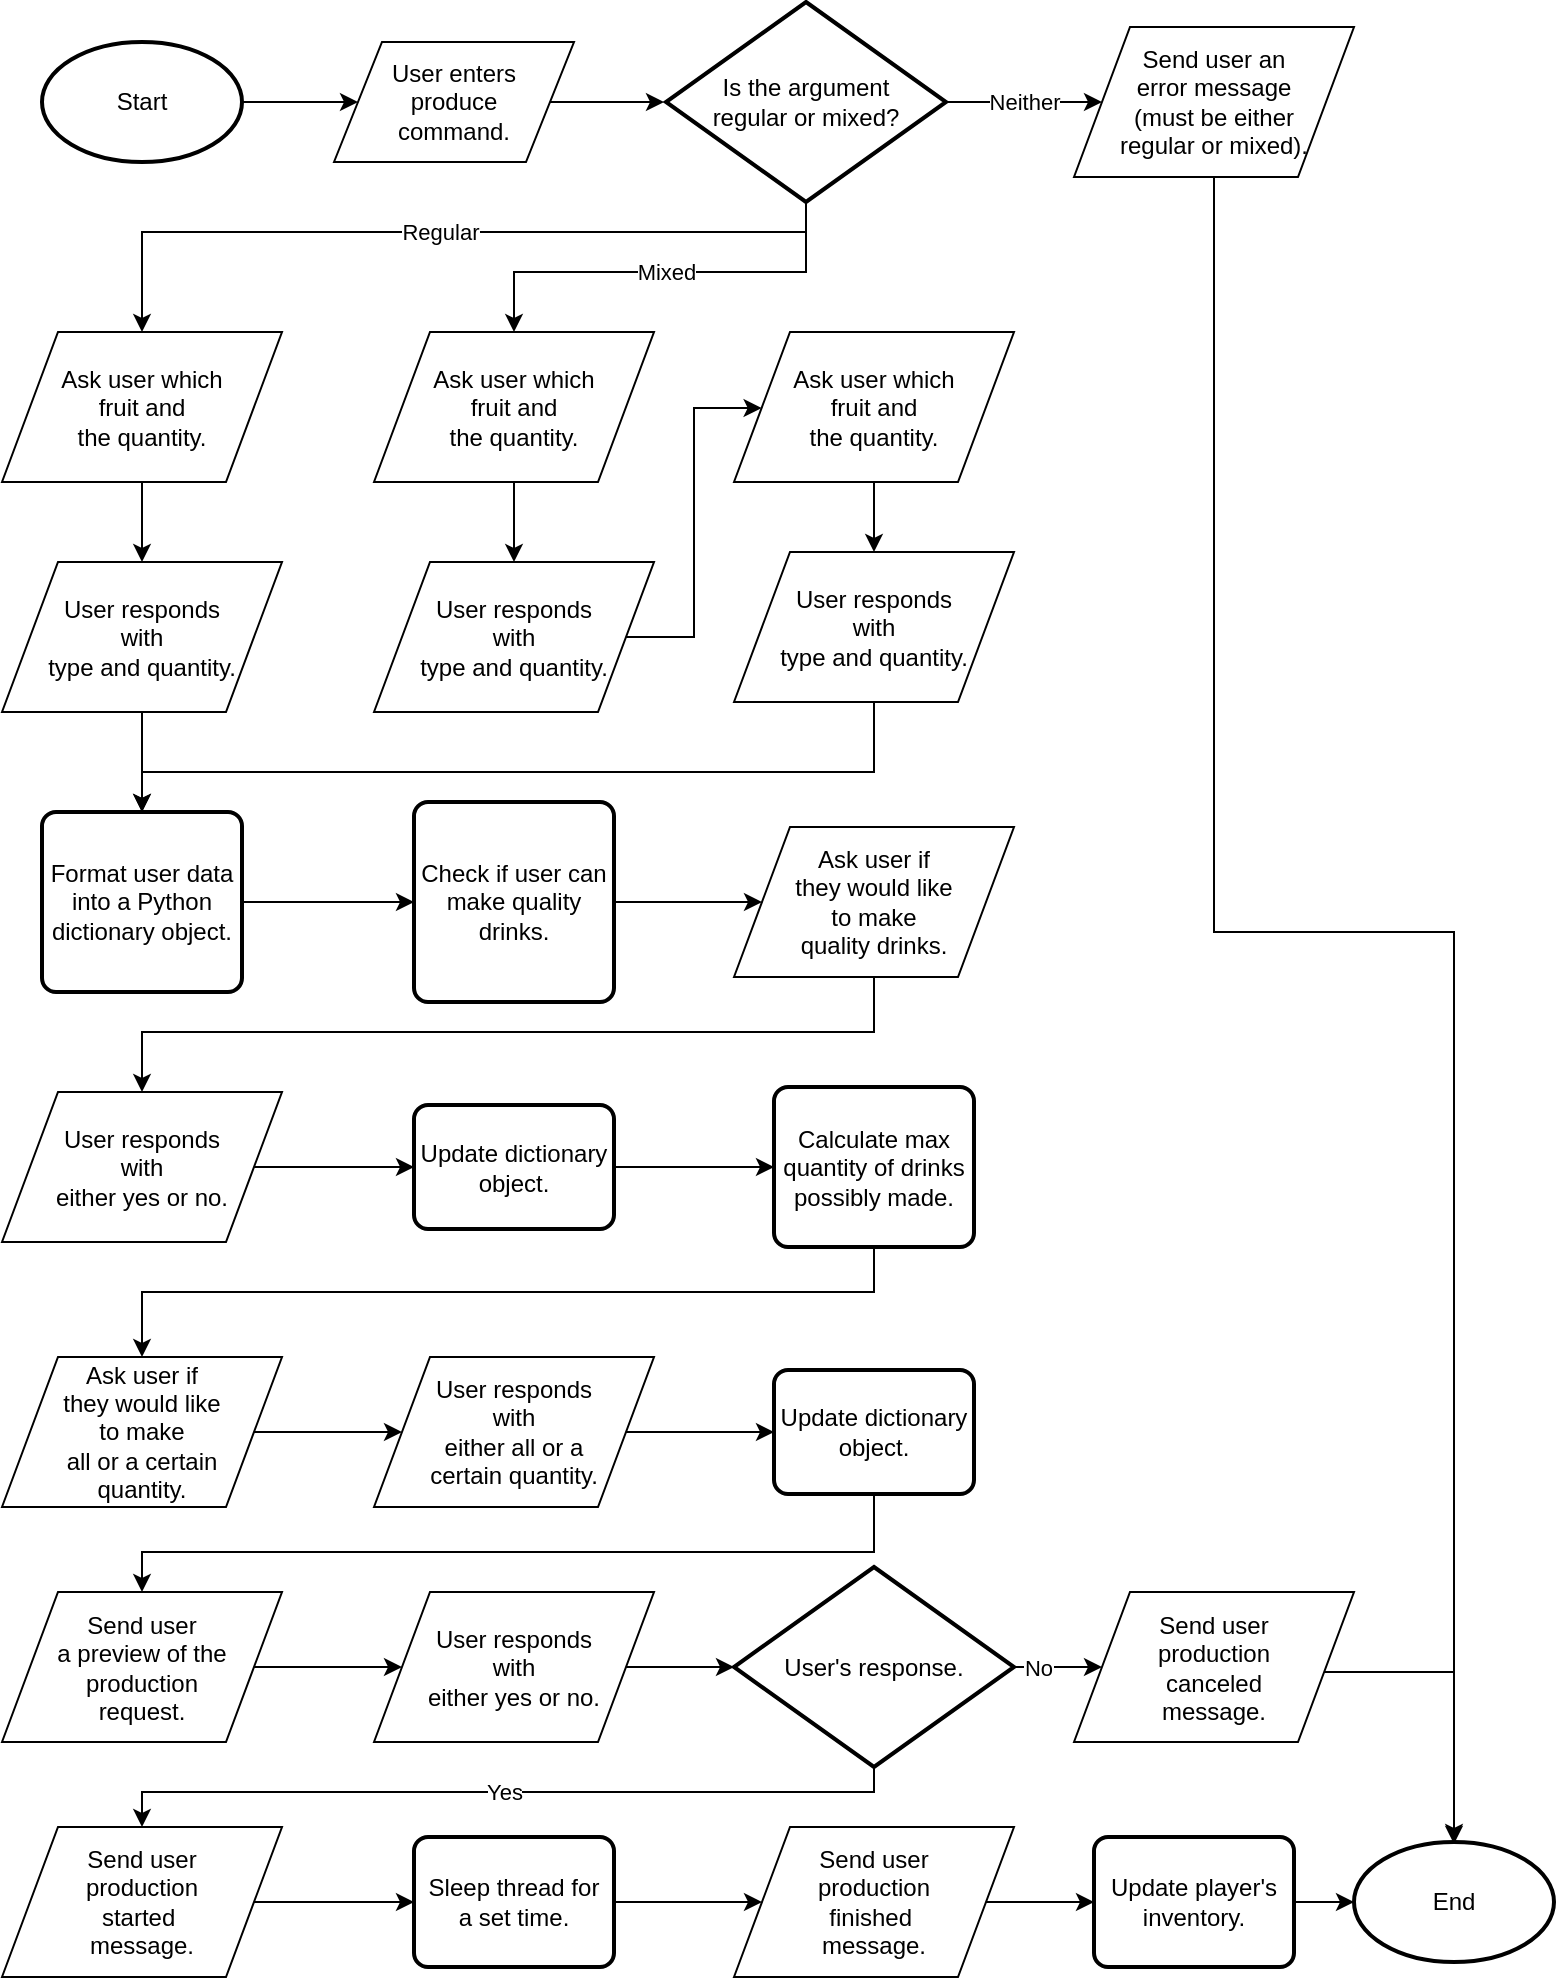 <mxfile version="10.6.2" type="device"><diagram id="Qey7VAbO0OUVIug09Qba" name="Page-1"><mxGraphModel dx="1393" dy="745" grid="1" gridSize="10" guides="1" tooltips="1" connect="1" arrows="1" fold="1" page="1" pageScale="1" pageWidth="850" pageHeight="1100" math="0" shadow="0"><root><mxCell id="0"/><mxCell id="1" parent="0"/><mxCell id="a8uEZ0TTRPdpKeg3pvxT-1" value="" style="edgeStyle=orthogonalEdgeStyle;rounded=0;orthogonalLoop=1;jettySize=auto;html=1;" edge="1" parent="1" source="a8uEZ0TTRPdpKeg3pvxT-2" target="a8uEZ0TTRPdpKeg3pvxT-4"><mxGeometry relative="1" as="geometry"/></mxCell><mxCell id="a8uEZ0TTRPdpKeg3pvxT-2" value="Start" style="strokeWidth=2;html=1;shape=mxgraph.flowchart.start_1;whiteSpace=wrap;" vertex="1" parent="1"><mxGeometry x="84" y="75" width="100" height="60" as="geometry"/></mxCell><mxCell id="a8uEZ0TTRPdpKeg3pvxT-101" value="" style="edgeStyle=orthogonalEdgeStyle;rounded=0;orthogonalLoop=1;jettySize=auto;html=1;" edge="1" parent="1" source="a8uEZ0TTRPdpKeg3pvxT-4"><mxGeometry relative="1" as="geometry"><mxPoint x="395" y="105" as="targetPoint"/></mxGeometry></mxCell><mxCell id="a8uEZ0TTRPdpKeg3pvxT-4" value="User enters&lt;br&gt;produce&lt;br&gt;command.&lt;br&gt;" style="shape=parallelogram;perimeter=parallelogramPerimeter;whiteSpace=wrap;html=1;" vertex="1" parent="1"><mxGeometry x="230" y="75" width="120" height="60" as="geometry"/></mxCell><mxCell id="a8uEZ0TTRPdpKeg3pvxT-108" value="Neither" style="edgeStyle=orthogonalEdgeStyle;rounded=0;orthogonalLoop=1;jettySize=auto;html=1;" edge="1" parent="1" source="a8uEZ0TTRPdpKeg3pvxT-81" target="a8uEZ0TTRPdpKeg3pvxT-107"><mxGeometry relative="1" as="geometry"/></mxCell><mxCell id="a8uEZ0TTRPdpKeg3pvxT-120" value="Regular" style="edgeStyle=orthogonalEdgeStyle;rounded=0;orthogonalLoop=1;jettySize=auto;html=1;entryX=0.5;entryY=0;entryDx=0;entryDy=0;" edge="1" parent="1" source="a8uEZ0TTRPdpKeg3pvxT-81" target="a8uEZ0TTRPdpKeg3pvxT-118"><mxGeometry relative="1" as="geometry"><Array as="points"><mxPoint x="466" y="170"/><mxPoint x="134" y="170"/></Array></mxGeometry></mxCell><mxCell id="a8uEZ0TTRPdpKeg3pvxT-124" value="Mixed" style="edgeStyle=orthogonalEdgeStyle;rounded=0;orthogonalLoop=1;jettySize=auto;html=1;" edge="1" parent="1" source="a8uEZ0TTRPdpKeg3pvxT-81" target="a8uEZ0TTRPdpKeg3pvxT-122"><mxGeometry relative="1" as="geometry"><Array as="points"><mxPoint x="466" y="190"/><mxPoint x="320" y="190"/></Array></mxGeometry></mxCell><mxCell id="a8uEZ0TTRPdpKeg3pvxT-81" value="Is the argument &lt;br&gt;regular or mixed?" style="strokeWidth=2;html=1;shape=mxgraph.flowchart.decision;whiteSpace=wrap;" vertex="1" parent="1"><mxGeometry x="396" y="55" width="140" height="100" as="geometry"/></mxCell><mxCell id="a8uEZ0TTRPdpKeg3pvxT-177" style="edgeStyle=orthogonalEdgeStyle;rounded=0;orthogonalLoop=1;jettySize=auto;html=1;" edge="1" parent="1" source="a8uEZ0TTRPdpKeg3pvxT-107"><mxGeometry relative="1" as="geometry"><mxPoint x="790" y="976" as="targetPoint"/><Array as="points"><mxPoint x="670" y="520"/><mxPoint x="790" y="520"/></Array></mxGeometry></mxCell><mxCell id="a8uEZ0TTRPdpKeg3pvxT-107" value="Send user an&lt;br&gt;error message&lt;br&gt;(must be either &lt;br&gt;regular or mixed).&lt;br&gt;" style="shape=parallelogram;perimeter=parallelogramPerimeter;whiteSpace=wrap;html=1;" vertex="1" parent="1"><mxGeometry x="600" y="67.5" width="140" height="75" as="geometry"/></mxCell><mxCell id="a8uEZ0TTRPdpKeg3pvxT-111" value="" style="edgeStyle=orthogonalEdgeStyle;rounded=0;orthogonalLoop=1;jettySize=auto;html=1;" edge="1" parent="1" source="a8uEZ0TTRPdpKeg3pvxT-109" target="a8uEZ0TTRPdpKeg3pvxT-110"><mxGeometry relative="1" as="geometry"/></mxCell><mxCell id="a8uEZ0TTRPdpKeg3pvxT-109" value="Check if user can make quality drinks." style="rounded=1;whiteSpace=wrap;html=1;absoluteArcSize=1;arcSize=14;strokeWidth=2;" vertex="1" parent="1"><mxGeometry x="270" y="455" width="100" height="100" as="geometry"/></mxCell><mxCell id="a8uEZ0TTRPdpKeg3pvxT-113" value="" style="edgeStyle=orthogonalEdgeStyle;rounded=0;orthogonalLoop=1;jettySize=auto;html=1;" edge="1" parent="1" source="a8uEZ0TTRPdpKeg3pvxT-110" target="a8uEZ0TTRPdpKeg3pvxT-112"><mxGeometry relative="1" as="geometry"><Array as="points"><mxPoint x="500" y="570"/><mxPoint x="134" y="570"/></Array></mxGeometry></mxCell><mxCell id="a8uEZ0TTRPdpKeg3pvxT-110" value="Ask user if &lt;br&gt;they would like &lt;br&gt;to make &lt;br&gt;quality drinks.&lt;br&gt;" style="shape=parallelogram;perimeter=parallelogramPerimeter;whiteSpace=wrap;html=1;" vertex="1" parent="1"><mxGeometry x="430" y="467.5" width="140" height="75" as="geometry"/></mxCell><mxCell id="a8uEZ0TTRPdpKeg3pvxT-135" value="" style="edgeStyle=orthogonalEdgeStyle;rounded=0;orthogonalLoop=1;jettySize=auto;html=1;entryX=0;entryY=0.5;entryDx=0;entryDy=0;" edge="1" parent="1" source="a8uEZ0TTRPdpKeg3pvxT-112" target="a8uEZ0TTRPdpKeg3pvxT-136"><mxGeometry relative="1" as="geometry"><mxPoint x="250" y="637.5" as="targetPoint"/></mxGeometry></mxCell><mxCell id="a8uEZ0TTRPdpKeg3pvxT-112" value="User responds &lt;br&gt;with &lt;br&gt;either yes or no.&lt;br&gt;" style="shape=parallelogram;perimeter=parallelogramPerimeter;whiteSpace=wrap;html=1;" vertex="1" parent="1"><mxGeometry x="64" y="600" width="140" height="75" as="geometry"/></mxCell><mxCell id="a8uEZ0TTRPdpKeg3pvxT-117" value="" style="edgeStyle=orthogonalEdgeStyle;rounded=0;orthogonalLoop=1;jettySize=auto;html=1;" edge="1" parent="1" source="a8uEZ0TTRPdpKeg3pvxT-118" target="a8uEZ0TTRPdpKeg3pvxT-119"><mxGeometry relative="1" as="geometry"/></mxCell><mxCell id="a8uEZ0TTRPdpKeg3pvxT-118" value="Ask user which &lt;br&gt;fruit and &lt;br&gt;the quantity.&lt;br&gt;" style="shape=parallelogram;perimeter=parallelogramPerimeter;whiteSpace=wrap;html=1;" vertex="1" parent="1"><mxGeometry x="64" y="220" width="140" height="75" as="geometry"/></mxCell><mxCell id="a8uEZ0TTRPdpKeg3pvxT-130" style="edgeStyle=orthogonalEdgeStyle;rounded=0;orthogonalLoop=1;jettySize=auto;html=1;entryX=0.5;entryY=0;entryDx=0;entryDy=0;" edge="1" parent="1" source="a8uEZ0TTRPdpKeg3pvxT-119" target="a8uEZ0TTRPdpKeg3pvxT-129"><mxGeometry relative="1" as="geometry"/></mxCell><mxCell id="a8uEZ0TTRPdpKeg3pvxT-119" value="User responds &lt;br&gt;with &lt;br&gt;type and quantity.&lt;br&gt;" style="shape=parallelogram;perimeter=parallelogramPerimeter;whiteSpace=wrap;html=1;" vertex="1" parent="1"><mxGeometry x="64" y="335" width="140" height="75" as="geometry"/></mxCell><mxCell id="a8uEZ0TTRPdpKeg3pvxT-121" value="" style="edgeStyle=orthogonalEdgeStyle;rounded=0;orthogonalLoop=1;jettySize=auto;html=1;" edge="1" parent="1" source="a8uEZ0TTRPdpKeg3pvxT-122" target="a8uEZ0TTRPdpKeg3pvxT-123"><mxGeometry relative="1" as="geometry"/></mxCell><mxCell id="a8uEZ0TTRPdpKeg3pvxT-122" value="Ask user which &lt;br&gt;fruit and &lt;br&gt;the quantity.&lt;br&gt;" style="shape=parallelogram;perimeter=parallelogramPerimeter;whiteSpace=wrap;html=1;" vertex="1" parent="1"><mxGeometry x="250" y="220" width="140" height="75" as="geometry"/></mxCell><mxCell id="a8uEZ0TTRPdpKeg3pvxT-128" value="" style="edgeStyle=orthogonalEdgeStyle;rounded=0;orthogonalLoop=1;jettySize=auto;html=1;" edge="1" parent="1" source="a8uEZ0TTRPdpKeg3pvxT-123" target="a8uEZ0TTRPdpKeg3pvxT-126"><mxGeometry relative="1" as="geometry"><Array as="points"><mxPoint x="410" y="373"/><mxPoint x="410" y="258"/></Array></mxGeometry></mxCell><mxCell id="a8uEZ0TTRPdpKeg3pvxT-123" value="User responds &lt;br&gt;with &lt;br&gt;type and quantity.&lt;br&gt;" style="shape=parallelogram;perimeter=parallelogramPerimeter;whiteSpace=wrap;html=1;" vertex="1" parent="1"><mxGeometry x="250" y="335" width="140" height="75" as="geometry"/></mxCell><mxCell id="a8uEZ0TTRPdpKeg3pvxT-125" value="" style="edgeStyle=orthogonalEdgeStyle;rounded=0;orthogonalLoop=1;jettySize=auto;html=1;" edge="1" parent="1" source="a8uEZ0TTRPdpKeg3pvxT-126" target="a8uEZ0TTRPdpKeg3pvxT-127"><mxGeometry relative="1" as="geometry"/></mxCell><mxCell id="a8uEZ0TTRPdpKeg3pvxT-126" value="Ask user which &lt;br&gt;fruit and &lt;br&gt;the quantity.&lt;br&gt;" style="shape=parallelogram;perimeter=parallelogramPerimeter;whiteSpace=wrap;html=1;" vertex="1" parent="1"><mxGeometry x="430" y="220" width="140" height="75" as="geometry"/></mxCell><mxCell id="a8uEZ0TTRPdpKeg3pvxT-131" style="edgeStyle=orthogonalEdgeStyle;rounded=0;orthogonalLoop=1;jettySize=auto;html=1;" edge="1" parent="1" source="a8uEZ0TTRPdpKeg3pvxT-127" target="a8uEZ0TTRPdpKeg3pvxT-129"><mxGeometry relative="1" as="geometry"><Array as="points"><mxPoint x="500" y="440"/><mxPoint x="134" y="440"/></Array></mxGeometry></mxCell><mxCell id="a8uEZ0TTRPdpKeg3pvxT-127" value="User responds &lt;br&gt;with &lt;br&gt;type and quantity.&lt;br&gt;" style="shape=parallelogram;perimeter=parallelogramPerimeter;whiteSpace=wrap;html=1;" vertex="1" parent="1"><mxGeometry x="430" y="330" width="140" height="75" as="geometry"/></mxCell><mxCell id="a8uEZ0TTRPdpKeg3pvxT-133" value="" style="edgeStyle=orthogonalEdgeStyle;rounded=0;orthogonalLoop=1;jettySize=auto;html=1;entryX=0;entryY=0.5;entryDx=0;entryDy=0;" edge="1" parent="1" source="a8uEZ0TTRPdpKeg3pvxT-129" target="a8uEZ0TTRPdpKeg3pvxT-109"><mxGeometry relative="1" as="geometry"><mxPoint x="264" y="505" as="targetPoint"/></mxGeometry></mxCell><mxCell id="a8uEZ0TTRPdpKeg3pvxT-129" value="Format user data into a Python dictionary object." style="rounded=1;whiteSpace=wrap;html=1;absoluteArcSize=1;arcSize=14;strokeWidth=2;" vertex="1" parent="1"><mxGeometry x="84" y="460" width="100" height="90" as="geometry"/></mxCell><mxCell id="a8uEZ0TTRPdpKeg3pvxT-142" value="" style="edgeStyle=orthogonalEdgeStyle;rounded=0;orthogonalLoop=1;jettySize=auto;html=1;" edge="1" parent="1" source="a8uEZ0TTRPdpKeg3pvxT-136" target="a8uEZ0TTRPdpKeg3pvxT-139"><mxGeometry relative="1" as="geometry"/></mxCell><mxCell id="a8uEZ0TTRPdpKeg3pvxT-136" value="Update dictionary object." style="rounded=1;whiteSpace=wrap;html=1;absoluteArcSize=1;arcSize=14;strokeWidth=2;" vertex="1" parent="1"><mxGeometry x="270" y="606.5" width="100" height="62" as="geometry"/></mxCell><mxCell id="a8uEZ0TTRPdpKeg3pvxT-137" value="End" style="strokeWidth=2;html=1;shape=mxgraph.flowchart.start_1;whiteSpace=wrap;" vertex="1" parent="1"><mxGeometry x="740" y="975" width="100" height="60" as="geometry"/></mxCell><mxCell id="a8uEZ0TTRPdpKeg3pvxT-144" style="edgeStyle=orthogonalEdgeStyle;rounded=0;orthogonalLoop=1;jettySize=auto;html=1;entryX=0.5;entryY=0;entryDx=0;entryDy=0;" edge="1" parent="1" source="a8uEZ0TTRPdpKeg3pvxT-139" target="a8uEZ0TTRPdpKeg3pvxT-143"><mxGeometry relative="1" as="geometry"><Array as="points"><mxPoint x="500" y="700"/><mxPoint x="134" y="700"/></Array></mxGeometry></mxCell><mxCell id="a8uEZ0TTRPdpKeg3pvxT-139" value="Calculate max quantity of drinks possibly made." style="rounded=1;whiteSpace=wrap;html=1;absoluteArcSize=1;arcSize=14;strokeWidth=2;" vertex="1" parent="1"><mxGeometry x="450" y="597.5" width="100" height="80" as="geometry"/></mxCell><mxCell id="a8uEZ0TTRPdpKeg3pvxT-152" style="edgeStyle=orthogonalEdgeStyle;rounded=0;orthogonalLoop=1;jettySize=auto;html=1;entryX=0;entryY=0.5;entryDx=0;entryDy=0;" edge="1" parent="1" source="a8uEZ0TTRPdpKeg3pvxT-143" target="a8uEZ0TTRPdpKeg3pvxT-151"><mxGeometry relative="1" as="geometry"/></mxCell><mxCell id="a8uEZ0TTRPdpKeg3pvxT-143" value="Ask user if &lt;br&gt;they would like &lt;br&gt;to make &lt;br&gt;all or a certain &lt;br&gt;quantity.&lt;br&gt;" style="shape=parallelogram;perimeter=parallelogramPerimeter;whiteSpace=wrap;html=1;" vertex="1" parent="1"><mxGeometry x="64" y="732.5" width="140" height="75" as="geometry"/></mxCell><mxCell id="a8uEZ0TTRPdpKeg3pvxT-155" style="edgeStyle=orthogonalEdgeStyle;rounded=0;orthogonalLoop=1;jettySize=auto;html=1;" edge="1" parent="1" source="a8uEZ0TTRPdpKeg3pvxT-147" target="a8uEZ0TTRPdpKeg3pvxT-154"><mxGeometry relative="1" as="geometry"><Array as="points"><mxPoint x="500" y="830"/><mxPoint x="134" y="830"/></Array></mxGeometry></mxCell><mxCell id="a8uEZ0TTRPdpKeg3pvxT-147" value="Update dictionary object." style="rounded=1;whiteSpace=wrap;html=1;absoluteArcSize=1;arcSize=14;strokeWidth=2;" vertex="1" parent="1"><mxGeometry x="450" y="739" width="100" height="62" as="geometry"/></mxCell><mxCell id="a8uEZ0TTRPdpKeg3pvxT-153" value="" style="edgeStyle=orthogonalEdgeStyle;rounded=0;orthogonalLoop=1;jettySize=auto;html=1;" edge="1" parent="1" source="a8uEZ0TTRPdpKeg3pvxT-151" target="a8uEZ0TTRPdpKeg3pvxT-147"><mxGeometry relative="1" as="geometry"/></mxCell><mxCell id="a8uEZ0TTRPdpKeg3pvxT-151" value="User responds &lt;br&gt;with &lt;br&gt;either all or a &lt;br&gt;certain quantity.&lt;br&gt;" style="shape=parallelogram;perimeter=parallelogramPerimeter;whiteSpace=wrap;html=1;" vertex="1" parent="1"><mxGeometry x="250" y="732.5" width="140" height="75" as="geometry"/></mxCell><mxCell id="a8uEZ0TTRPdpKeg3pvxT-157" value="" style="edgeStyle=orthogonalEdgeStyle;rounded=0;orthogonalLoop=1;jettySize=auto;html=1;" edge="1" parent="1" source="a8uEZ0TTRPdpKeg3pvxT-154" target="a8uEZ0TTRPdpKeg3pvxT-156"><mxGeometry relative="1" as="geometry"/></mxCell><mxCell id="a8uEZ0TTRPdpKeg3pvxT-154" value="Send user &lt;br&gt;a preview of the production &lt;br&gt;request.&lt;br&gt;" style="shape=parallelogram;perimeter=parallelogramPerimeter;whiteSpace=wrap;html=1;" vertex="1" parent="1"><mxGeometry x="64" y="850" width="140" height="75" as="geometry"/></mxCell><mxCell id="a8uEZ0TTRPdpKeg3pvxT-159" style="edgeStyle=orthogonalEdgeStyle;rounded=0;orthogonalLoop=1;jettySize=auto;html=1;entryX=0;entryY=0.5;entryDx=0;entryDy=0;entryPerimeter=0;" edge="1" parent="1" source="a8uEZ0TTRPdpKeg3pvxT-156" target="a8uEZ0TTRPdpKeg3pvxT-158"><mxGeometry relative="1" as="geometry"/></mxCell><mxCell id="a8uEZ0TTRPdpKeg3pvxT-156" value="User responds &lt;br&gt;with &lt;br&gt;either yes or no.&lt;br&gt;" style="shape=parallelogram;perimeter=parallelogramPerimeter;whiteSpace=wrap;html=1;" vertex="1" parent="1"><mxGeometry x="250" y="850" width="140" height="75" as="geometry"/></mxCell><mxCell id="a8uEZ0TTRPdpKeg3pvxT-164" value="No" style="edgeStyle=orthogonalEdgeStyle;rounded=0;orthogonalLoop=1;jettySize=auto;html=1;" edge="1" parent="1" source="a8uEZ0TTRPdpKeg3pvxT-158" target="a8uEZ0TTRPdpKeg3pvxT-161"><mxGeometry relative="1" as="geometry"/></mxCell><mxCell id="a8uEZ0TTRPdpKeg3pvxT-167" value="Yes" style="edgeStyle=orthogonalEdgeStyle;rounded=0;orthogonalLoop=1;jettySize=auto;html=1;" edge="1" parent="1" source="a8uEZ0TTRPdpKeg3pvxT-158" target="a8uEZ0TTRPdpKeg3pvxT-165"><mxGeometry relative="1" as="geometry"><Array as="points"><mxPoint x="500" y="950"/><mxPoint x="134" y="950"/></Array></mxGeometry></mxCell><mxCell id="a8uEZ0TTRPdpKeg3pvxT-158" value="User's response." style="strokeWidth=2;html=1;shape=mxgraph.flowchart.decision;whiteSpace=wrap;" vertex="1" parent="1"><mxGeometry x="430" y="837.5" width="140" height="100" as="geometry"/></mxCell><mxCell id="a8uEZ0TTRPdpKeg3pvxT-176" style="edgeStyle=orthogonalEdgeStyle;rounded=0;orthogonalLoop=1;jettySize=auto;html=1;entryX=0.5;entryY=0;entryDx=0;entryDy=0;entryPerimeter=0;" edge="1" parent="1" source="a8uEZ0TTRPdpKeg3pvxT-161" target="a8uEZ0TTRPdpKeg3pvxT-137"><mxGeometry relative="1" as="geometry"><Array as="points"><mxPoint x="790" y="890"/></Array></mxGeometry></mxCell><mxCell id="a8uEZ0TTRPdpKeg3pvxT-161" value="Send user &lt;br&gt;production &lt;br&gt;canceled &lt;br&gt;message." style="shape=parallelogram;perimeter=parallelogramPerimeter;whiteSpace=wrap;html=1;" vertex="1" parent="1"><mxGeometry x="600" y="850" width="140" height="75" as="geometry"/></mxCell><mxCell id="a8uEZ0TTRPdpKeg3pvxT-168" style="edgeStyle=orthogonalEdgeStyle;rounded=0;orthogonalLoop=1;jettySize=auto;html=1;entryX=0;entryY=0.5;entryDx=0;entryDy=0;" edge="1" parent="1" source="a8uEZ0TTRPdpKeg3pvxT-165" target="a8uEZ0TTRPdpKeg3pvxT-166"><mxGeometry relative="1" as="geometry"/></mxCell><mxCell id="a8uEZ0TTRPdpKeg3pvxT-165" value="Send user &lt;br&gt;production &lt;br&gt;started&amp;nbsp;&lt;br&gt;message." style="shape=parallelogram;perimeter=parallelogramPerimeter;whiteSpace=wrap;html=1;" vertex="1" parent="1"><mxGeometry x="64" y="967.5" width="140" height="75" as="geometry"/></mxCell><mxCell id="a8uEZ0TTRPdpKeg3pvxT-170" style="edgeStyle=orthogonalEdgeStyle;rounded=0;orthogonalLoop=1;jettySize=auto;html=1;entryX=0;entryY=0.5;entryDx=0;entryDy=0;" edge="1" parent="1" source="a8uEZ0TTRPdpKeg3pvxT-166" target="a8uEZ0TTRPdpKeg3pvxT-169"><mxGeometry relative="1" as="geometry"/></mxCell><mxCell id="a8uEZ0TTRPdpKeg3pvxT-166" value="Sleep thread for &lt;br&gt;a set time." style="rounded=1;whiteSpace=wrap;html=1;absoluteArcSize=1;arcSize=14;strokeWidth=2;" vertex="1" parent="1"><mxGeometry x="270" y="972.5" width="100" height="65" as="geometry"/></mxCell><mxCell id="a8uEZ0TTRPdpKeg3pvxT-175" style="edgeStyle=orthogonalEdgeStyle;rounded=0;orthogonalLoop=1;jettySize=auto;html=1;entryX=0;entryY=0.5;entryDx=0;entryDy=0;" edge="1" parent="1" source="a8uEZ0TTRPdpKeg3pvxT-169" target="a8uEZ0TTRPdpKeg3pvxT-174"><mxGeometry relative="1" as="geometry"/></mxCell><mxCell id="a8uEZ0TTRPdpKeg3pvxT-169" value="Send user &lt;br&gt;production &lt;br&gt;finished&amp;nbsp;&lt;br&gt;message." style="shape=parallelogram;perimeter=parallelogramPerimeter;whiteSpace=wrap;html=1;" vertex="1" parent="1"><mxGeometry x="430" y="967.5" width="140" height="75" as="geometry"/></mxCell><mxCell id="a8uEZ0TTRPdpKeg3pvxT-178" style="edgeStyle=orthogonalEdgeStyle;rounded=0;orthogonalLoop=1;jettySize=auto;html=1;entryX=0;entryY=0.5;entryDx=0;entryDy=0;entryPerimeter=0;" edge="1" parent="1" source="a8uEZ0TTRPdpKeg3pvxT-174" target="a8uEZ0TTRPdpKeg3pvxT-137"><mxGeometry relative="1" as="geometry"/></mxCell><mxCell id="a8uEZ0TTRPdpKeg3pvxT-174" value="Update player's inventory." style="rounded=1;whiteSpace=wrap;html=1;absoluteArcSize=1;arcSize=14;strokeWidth=2;" vertex="1" parent="1"><mxGeometry x="610" y="972.5" width="100" height="65" as="geometry"/></mxCell></root></mxGraphModel></diagram></mxfile>
